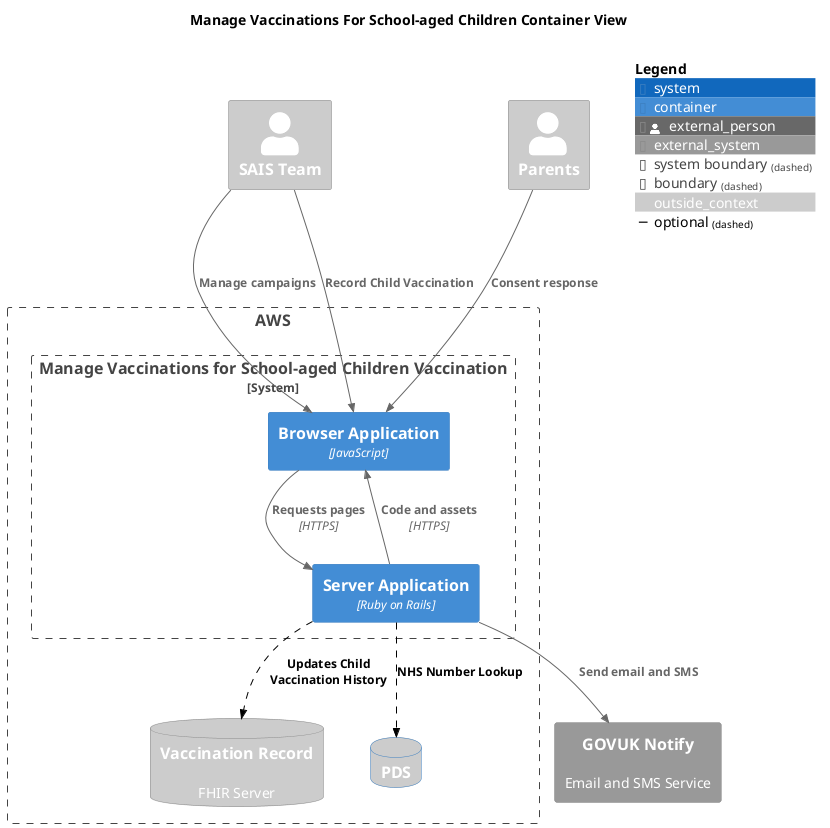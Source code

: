 @startuml

!include <C4/C4_Container.puml>

LAYOUT_TOP_DOWN()

title "Manage Vaccinations For School-aged Children Container View"

AddElementTag("outside_context", $bgColor="#CCC", $fontColor="#FFF")

Person_Ext(sais, "SAIS Team", $tags="outside_context")
Person_Ext(parents, "Parents", $tags="outside_context")

Boundary(aws, "AWS") {
  System_Boundary(manage, "Manage Vaccinations for School-aged Children Vaccination", "") {
    Container(browser, "Browser Application", "JavaScript")
    Container(server, "Server Application", "Ruby on Rails")
  }

  SystemDb_Ext(vaccineRecord, "Vaccination Record", "FHIR Server")
  SystemDb_Ext(pds, "PDS", "")
}

System_Ext(govukNotify, "GOVUK Notify", "Email and SMS Service")
SystemDb_Ext(vaccineRecord, "Vaccination Record", "FHIR Server", $tags="outside_context")
SystemDb(pds, "PDS", "", $tags="outside_context")

AddRelTag("optional", $textColor="black", $lineColor="black", $lineStyle="dashed")

Rel(server, browser, "Code and assets", "HTTPS")
Rel(browser, server, "Requests pages", "HTTPS")
Rel(sais, browser, "Manage campaigns")
Rel(sais, browser, "Record Child Vaccination")
Rel(parents, browser, "Consent response")
Rel(server, govukNotify, "Send email and SMS")
Rel(server, vaccineRecord, "Updates Child Vaccination History", $tags="optional")
Rel(server, pds, "NHS Number Lookup", $tags="optional")

SHOW_FLOATING_LEGEND()

@enduml
